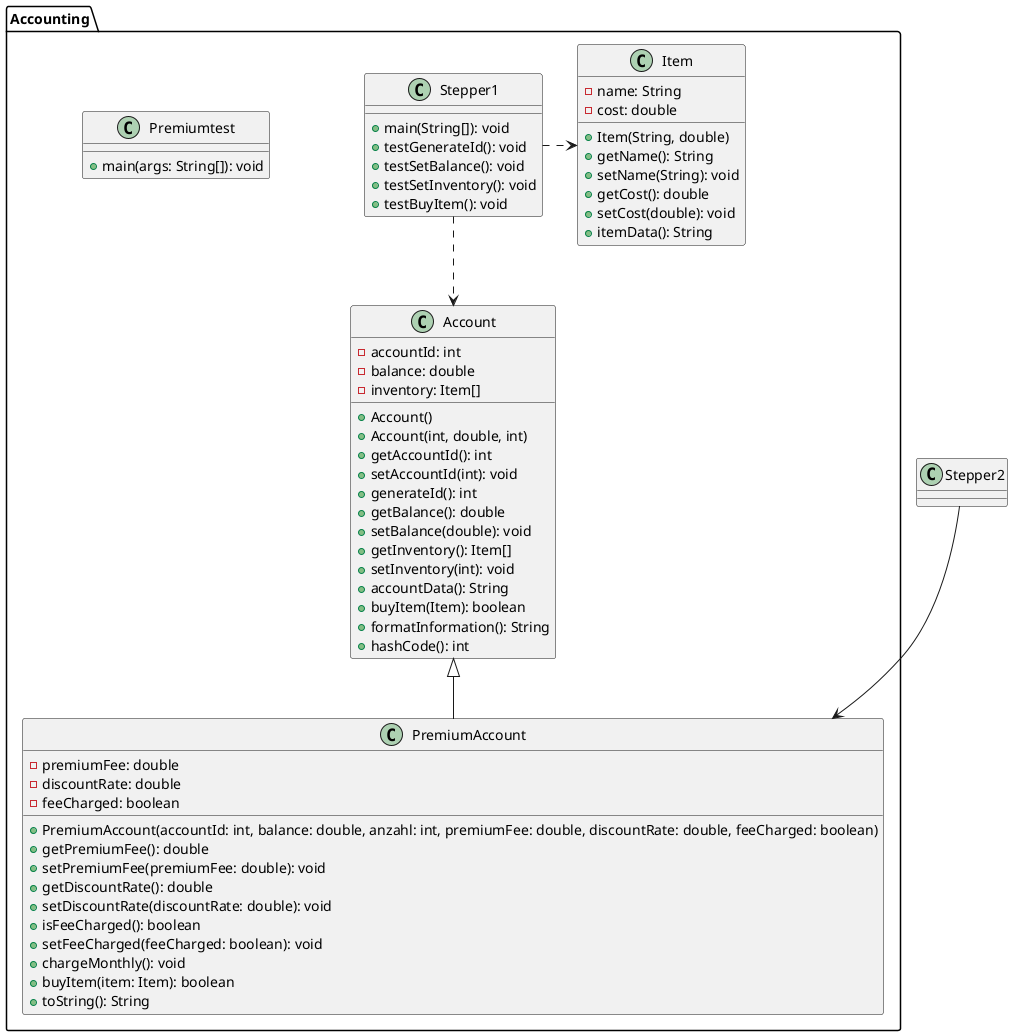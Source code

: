 @startuml

package Accounting {
    class Account {
        - accountId: int
        - balance: double
        - inventory: Item[]

        + Account()
        + Account(int, double, int)
        + getAccountId(): int
        + setAccountId(int): void
        + generateId(): int
        + getBalance(): double
        + setBalance(double): void
        + getInventory(): Item[]
        + setInventory(int): void
        + accountData(): String
        + buyItem(Item): boolean
        + formatInformation(): String
        + hashCode(): int
    }

    class Item {
        - name: String
        - cost: double

        + Item(String, double)
        + getName(): String
        + setName(String): void
        + getCost(): double
        + setCost(double): void
        + itemData(): String
    }

    class Stepper1 {
        + main(String[]): void
        + testGenerateId(): void
        + testSetBalance(): void
        + testSetInventory(): void
        + testBuyItem(): void
    }

    class PremiumAccount extends Account{
        - premiumFee: double
        - discountRate: double
        - feeCharged: boolean

        + PremiumAccount(accountId: int, balance: double, anzahl: int, premiumFee: double, discountRate: double, feeCharged: boolean)
        + getPremiumFee(): double
        + setPremiumFee(premiumFee: double): void
        + getDiscountRate(): double
        + setDiscountRate(discountRate: double): void
        + isFeeCharged(): boolean
        + setFeeCharged(feeCharged: boolean): void
        + chargeMonthly(): void
        + buyItem(item: Item): boolean
        + toString(): String
    }

    class Premiumtest {
        + main(args: String[]): void
    }
}

Stepper1 .> Item
Stepper1 ..> Account
Stepper2 --> PremiumAccount

@enduml

